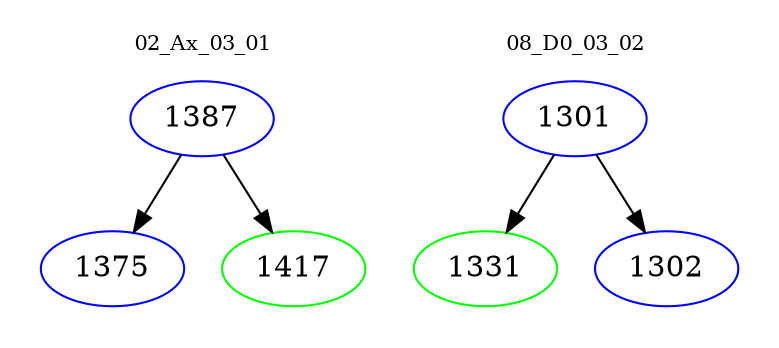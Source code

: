 digraph{
subgraph cluster_0 {
color = white
label = "02_Ax_03_01";
fontsize=10;
T0_1387 [label="1387", color="blue"]
T0_1387 -> T0_1375 [color="black"]
T0_1375 [label="1375", color="blue"]
T0_1387 -> T0_1417 [color="black"]
T0_1417 [label="1417", color="green"]
}
subgraph cluster_1 {
color = white
label = "08_D0_03_02";
fontsize=10;
T1_1301 [label="1301", color="blue"]
T1_1301 -> T1_1331 [color="black"]
T1_1331 [label="1331", color="green"]
T1_1301 -> T1_1302 [color="black"]
T1_1302 [label="1302", color="blue"]
}
}

